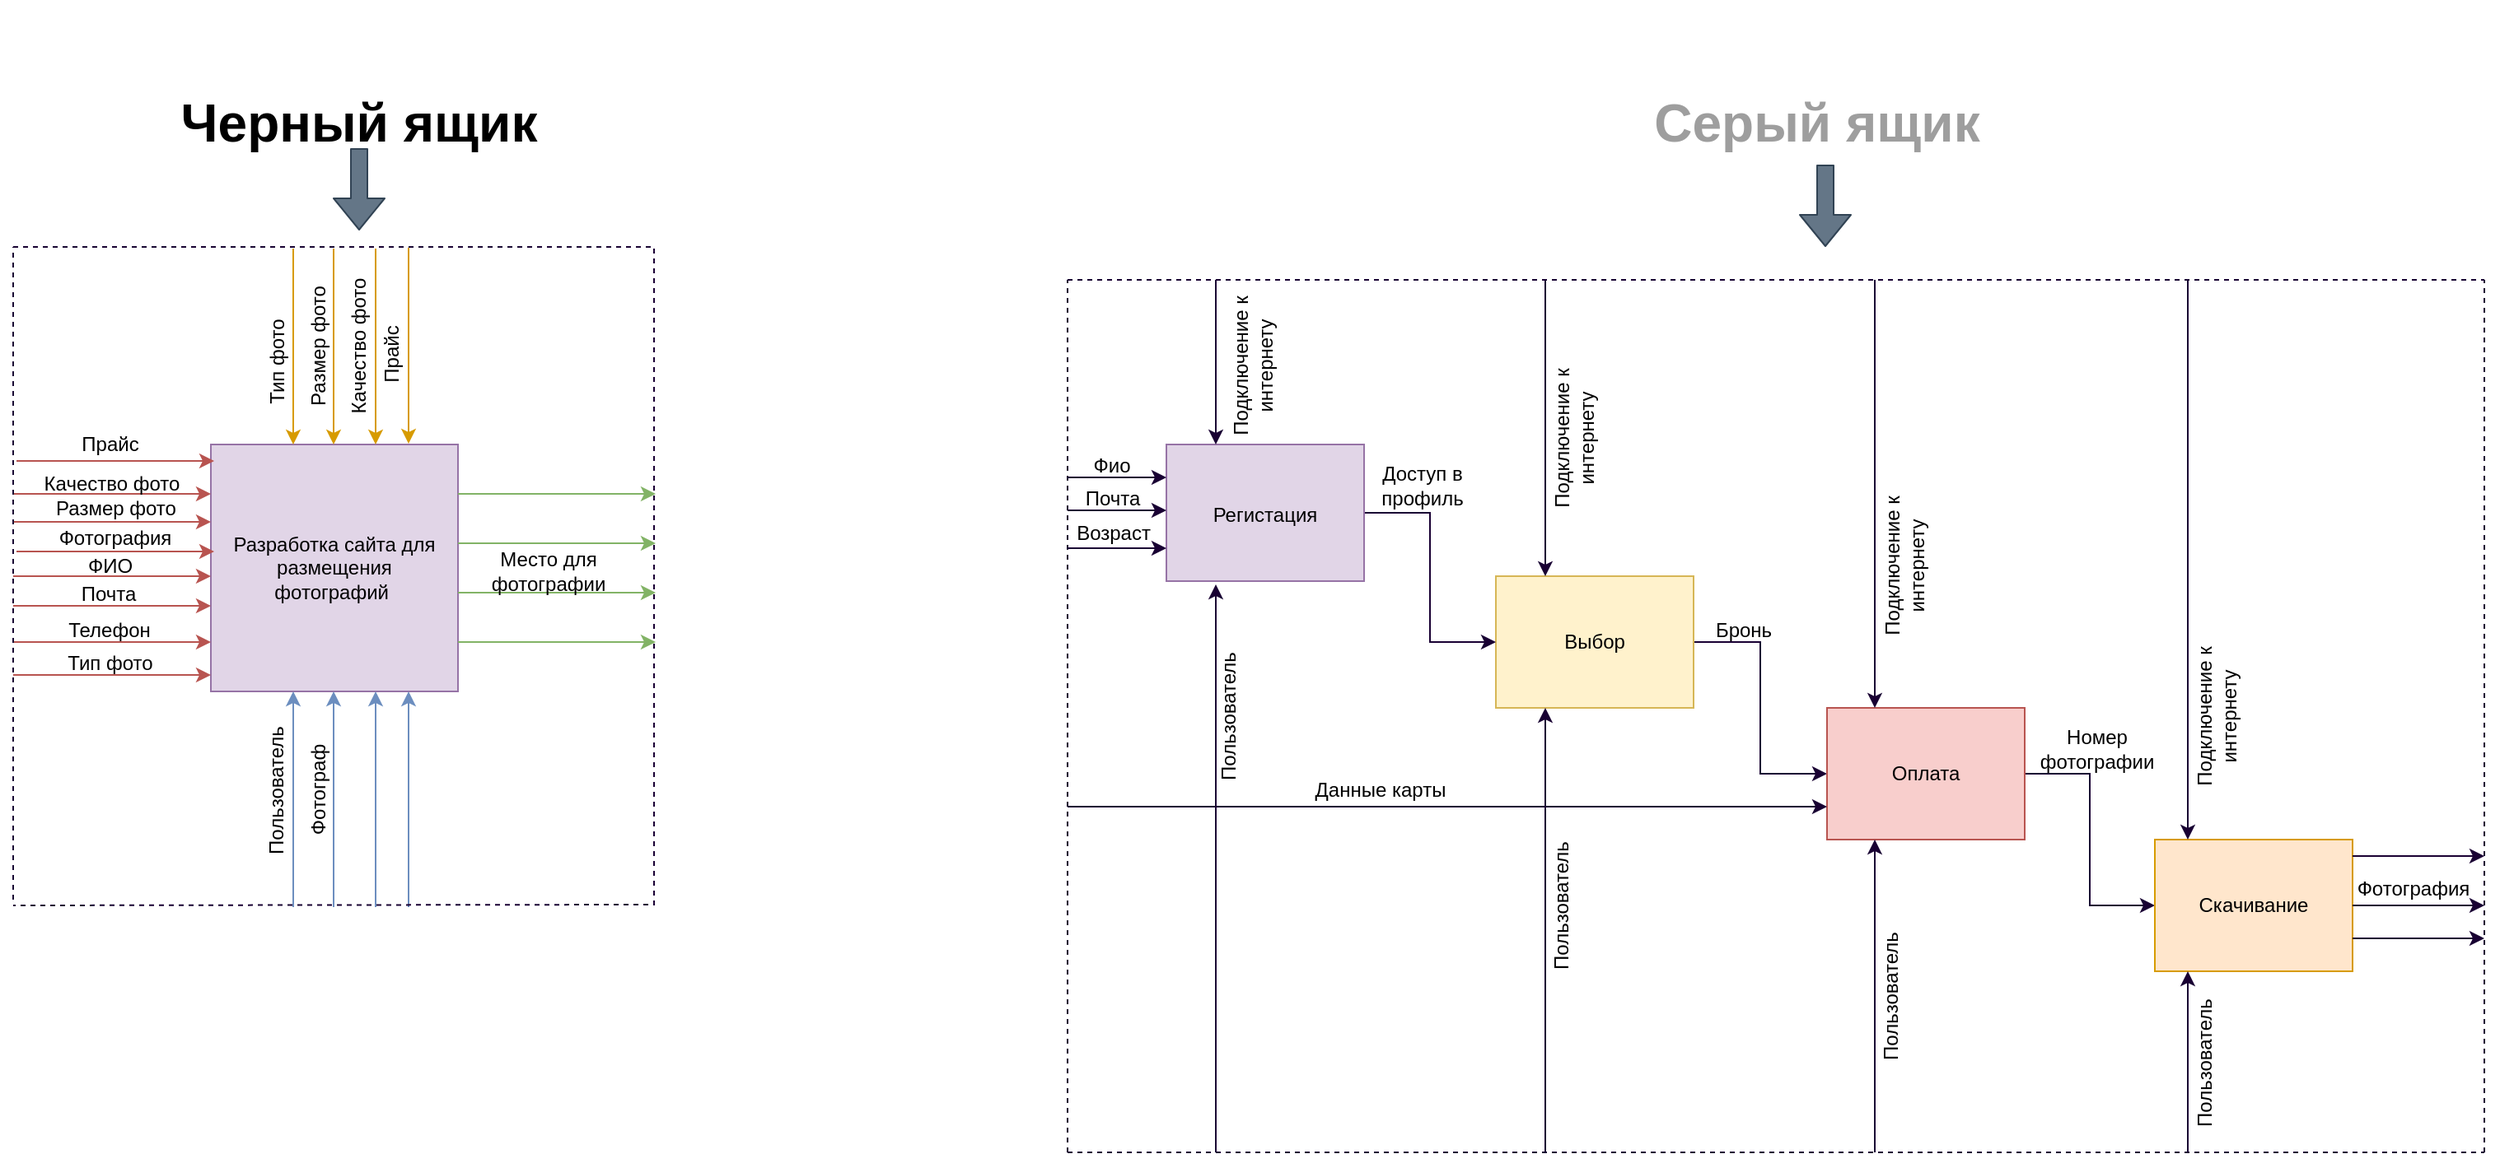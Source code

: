 <mxfile version="13.7.6" type="github">
  <diagram id="p6UrjECbgSdRof4HY0eb" name="Page-1">
    <mxGraphModel dx="2370" dy="2492" grid="1" gridSize="10" guides="1" tooltips="1" connect="1" arrows="1" fold="1" page="1" pageScale="1" pageWidth="827" pageHeight="1169" math="0" shadow="0">
      <root>
        <mxCell id="0" />
        <mxCell id="1" parent="0" />
        <mxCell id="dFT03Ro-pLz-tinxZf4C-1" value="" style="whiteSpace=wrap;html=1;aspect=fixed;fillColor=#e1d5e7;strokeColor=#9673a6;" parent="1" vertex="1">
          <mxGeometry x="260" y="200" width="150" height="150" as="geometry" />
        </mxCell>
        <mxCell id="dFT03Ro-pLz-tinxZf4C-3" value="Разработка сайта для размещения фотографий&amp;nbsp;" style="text;html=1;strokeColor=none;fillColor=none;align=center;verticalAlign=middle;whiteSpace=wrap;rounded=0;" parent="1" vertex="1">
          <mxGeometry x="270" y="240" width="130" height="70" as="geometry" />
        </mxCell>
        <mxCell id="dFT03Ro-pLz-tinxZf4C-4" value="" style="endArrow=classic;html=1;fillColor=#f8cecc;strokeColor=#b85450;" parent="1" edge="1">
          <mxGeometry width="50" height="50" relative="1" as="geometry">
            <mxPoint x="140" y="298" as="sourcePoint" />
            <mxPoint x="260" y="298" as="targetPoint" />
          </mxGeometry>
        </mxCell>
        <mxCell id="dFT03Ro-pLz-tinxZf4C-5" value="" style="endArrow=classic;html=1;fillColor=#f8cecc;strokeColor=#b85450;" parent="1" edge="1">
          <mxGeometry width="50" height="50" relative="1" as="geometry">
            <mxPoint x="140" y="320" as="sourcePoint" />
            <mxPoint x="260" y="320" as="targetPoint" />
          </mxGeometry>
        </mxCell>
        <mxCell id="dFT03Ro-pLz-tinxZf4C-6" value="" style="endArrow=classic;html=1;fillColor=#f8cecc;strokeColor=#b85450;" parent="1" edge="1">
          <mxGeometry width="50" height="50" relative="1" as="geometry">
            <mxPoint x="140" y="280" as="sourcePoint" />
            <mxPoint x="260" y="280" as="targetPoint" />
          </mxGeometry>
        </mxCell>
        <mxCell id="dFT03Ro-pLz-tinxZf4C-7" value="" style="endArrow=classic;html=1;fillColor=#f8cecc;strokeColor=#b85450;" parent="1" edge="1">
          <mxGeometry width="50" height="50" relative="1" as="geometry">
            <mxPoint x="142" y="265" as="sourcePoint" />
            <mxPoint x="262" y="265" as="targetPoint" />
          </mxGeometry>
        </mxCell>
        <mxCell id="dFT03Ro-pLz-tinxZf4C-8" value="" style="endArrow=classic;html=1;fillColor=#d5e8d4;strokeColor=#82b366;" parent="1" edge="1">
          <mxGeometry width="50" height="50" relative="1" as="geometry">
            <mxPoint x="410" y="320" as="sourcePoint" />
            <mxPoint x="530" y="320" as="targetPoint" />
          </mxGeometry>
        </mxCell>
        <mxCell id="dFT03Ro-pLz-tinxZf4C-9" value="" style="endArrow=classic;html=1;fillColor=#d5e8d4;strokeColor=#82b366;" parent="1" edge="1">
          <mxGeometry width="50" height="50" relative="1" as="geometry">
            <mxPoint x="410" y="290" as="sourcePoint" />
            <mxPoint x="530" y="290" as="targetPoint" />
          </mxGeometry>
        </mxCell>
        <mxCell id="dFT03Ro-pLz-tinxZf4C-10" value="" style="endArrow=classic;html=1;fillColor=#d5e8d4;strokeColor=#82b366;" parent="1" edge="1">
          <mxGeometry width="50" height="50" relative="1" as="geometry">
            <mxPoint x="410" y="260" as="sourcePoint" />
            <mxPoint x="530" y="260" as="targetPoint" />
          </mxGeometry>
        </mxCell>
        <mxCell id="dFT03Ro-pLz-tinxZf4C-11" value="" style="endArrow=classic;html=1;fillColor=#d5e8d4;strokeColor=#82b366;" parent="1" edge="1">
          <mxGeometry width="50" height="50" relative="1" as="geometry">
            <mxPoint x="410" y="230" as="sourcePoint" />
            <mxPoint x="530" y="230" as="targetPoint" />
          </mxGeometry>
        </mxCell>
        <mxCell id="dFT03Ro-pLz-tinxZf4C-12" value="" style="endArrow=classic;html=1;fillColor=#ffe6cc;strokeColor=#d79b00;" parent="1" edge="1">
          <mxGeometry width="50" height="50" relative="1" as="geometry">
            <mxPoint x="310" y="81" as="sourcePoint" />
            <mxPoint x="310" y="200" as="targetPoint" />
          </mxGeometry>
        </mxCell>
        <mxCell id="dFT03Ro-pLz-tinxZf4C-13" value="" style="endArrow=classic;html=1;fillColor=#ffe6cc;strokeColor=#d79b00;" parent="1" edge="1">
          <mxGeometry width="50" height="50" relative="1" as="geometry">
            <mxPoint x="334.5" y="81" as="sourcePoint" />
            <mxPoint x="334.5" y="200" as="targetPoint" />
          </mxGeometry>
        </mxCell>
        <mxCell id="dFT03Ro-pLz-tinxZf4C-20" value="" style="endArrow=classic;html=1;fillColor=#dae8fc;strokeColor=#6c8ebf;" parent="1" edge="1">
          <mxGeometry width="50" height="50" relative="1" as="geometry">
            <mxPoint x="310" y="481" as="sourcePoint" />
            <mxPoint x="310" y="350" as="targetPoint" />
          </mxGeometry>
        </mxCell>
        <mxCell id="dFT03Ro-pLz-tinxZf4C-27" value="Тип фото" style="text;html=1;strokeColor=none;fillColor=none;align=center;verticalAlign=middle;whiteSpace=wrap;rounded=0;rotation=-90;" parent="1" vertex="1">
          <mxGeometry x="260" y="130" width="80" height="39" as="geometry" />
        </mxCell>
        <mxCell id="dFT03Ro-pLz-tinxZf4C-29" value="Размер фото" style="text;html=1;strokeColor=none;fillColor=none;align=center;verticalAlign=middle;whiteSpace=wrap;rounded=0;rotation=-90;" parent="1" vertex="1">
          <mxGeometry x="280" y="125" width="91" height="30" as="geometry" />
        </mxCell>
        <mxCell id="dFT03Ro-pLz-tinxZf4C-30" value="Фотография" style="text;html=1;strokeColor=none;fillColor=none;align=center;verticalAlign=middle;whiteSpace=wrap;rounded=0;" parent="1" vertex="1">
          <mxGeometry x="182" y="247" width="40" height="20" as="geometry" />
        </mxCell>
        <mxCell id="dFT03Ro-pLz-tinxZf4C-31" value="ФИО" style="text;html=1;strokeColor=none;fillColor=none;align=center;verticalAlign=middle;whiteSpace=wrap;rounded=0;" parent="1" vertex="1">
          <mxGeometry x="163.5" y="264" width="70" height="19" as="geometry" />
        </mxCell>
        <mxCell id="dFT03Ro-pLz-tinxZf4C-32" value="Качество фото" style="text;html=1;strokeColor=none;fillColor=none;align=center;verticalAlign=middle;whiteSpace=wrap;rounded=0;rotation=-90;" parent="1" vertex="1">
          <mxGeometry x="300" y="125" width="100" height="30" as="geometry" />
        </mxCell>
        <mxCell id="dFT03Ro-pLz-tinxZf4C-33" value="" style="endArrow=classic;html=1;fillColor=#ffe6cc;strokeColor=#d79b00;" parent="1" edge="1">
          <mxGeometry width="50" height="50" relative="1" as="geometry">
            <mxPoint x="360" y="81" as="sourcePoint" />
            <mxPoint x="360" y="200" as="targetPoint" />
          </mxGeometry>
        </mxCell>
        <mxCell id="aUMwL7hk3GGmmnr9Cz9R-1" value="Место для фотографии" style="text;html=1;strokeColor=none;fillColor=none;align=center;verticalAlign=middle;whiteSpace=wrap;rounded=0;" parent="1" vertex="1">
          <mxGeometry x="400" y="266" width="130" height="21" as="geometry" />
        </mxCell>
        <mxCell id="aUMwL7hk3GGmmnr9Cz9R-2" value="Почта" style="text;html=1;strokeColor=none;fillColor=none;align=center;verticalAlign=middle;whiteSpace=wrap;rounded=0;" parent="1" vertex="1">
          <mxGeometry x="175" y="267" width="46" height="47" as="geometry" />
        </mxCell>
        <mxCell id="aUMwL7hk3GGmmnr9Cz9R-9" value="Прайс" style="text;html=1;strokeColor=none;fillColor=none;align=center;verticalAlign=middle;whiteSpace=wrap;rounded=0;rotation=-90;" parent="1" vertex="1">
          <mxGeometry x="350" y="135" width="40" height="20" as="geometry" />
        </mxCell>
        <mxCell id="aUMwL7hk3GGmmnr9Cz9R-11" value="" style="endArrow=classic;html=1;fillColor=#ffe6cc;strokeColor=#d79b00;" parent="1" edge="1">
          <mxGeometry width="50" height="50" relative="1" as="geometry">
            <mxPoint x="380" y="80.5" as="sourcePoint" />
            <mxPoint x="380" y="199.5" as="targetPoint" />
          </mxGeometry>
        </mxCell>
        <mxCell id="aUMwL7hk3GGmmnr9Cz9R-18" value="Телефон" style="text;html=1;strokeColor=none;fillColor=none;align=center;verticalAlign=middle;whiteSpace=wrap;rounded=0;" parent="1" vertex="1">
          <mxGeometry x="175" y="298" width="47" height="29" as="geometry" />
        </mxCell>
        <mxCell id="aUMwL7hk3GGmmnr9Cz9R-19" value="" style="endArrow=classic;html=1;fillColor=#dae8fc;strokeColor=#6c8ebf;" parent="1" edge="1">
          <mxGeometry width="50" height="50" relative="1" as="geometry">
            <mxPoint x="334.5" y="481" as="sourcePoint" />
            <mxPoint x="334.5" y="350" as="targetPoint" />
          </mxGeometry>
        </mxCell>
        <mxCell id="aUMwL7hk3GGmmnr9Cz9R-20" value="" style="endArrow=classic;html=1;fillColor=#dae8fc;strokeColor=#6c8ebf;" parent="1" edge="1">
          <mxGeometry width="50" height="50" relative="1" as="geometry">
            <mxPoint x="360" y="481" as="sourcePoint" />
            <mxPoint x="360" y="350" as="targetPoint" />
          </mxGeometry>
        </mxCell>
        <mxCell id="aUMwL7hk3GGmmnr9Cz9R-21" value="" style="endArrow=classic;html=1;fillColor=#dae8fc;strokeColor=#6c8ebf;" parent="1" edge="1">
          <mxGeometry width="50" height="50" relative="1" as="geometry">
            <mxPoint x="380" y="481" as="sourcePoint" />
            <mxPoint x="380" y="350" as="targetPoint" />
          </mxGeometry>
        </mxCell>
        <mxCell id="aUMwL7hk3GGmmnr9Cz9R-23" value="Пользователь" style="text;html=1;strokeColor=none;fillColor=none;align=center;verticalAlign=middle;whiteSpace=wrap;rounded=0;rotation=-90;" parent="1" vertex="1">
          <mxGeometry x="240" y="400" width="120" height="20" as="geometry" />
        </mxCell>
        <mxCell id="aUMwL7hk3GGmmnr9Cz9R-24" value="Фотограф" style="text;html=1;strokeColor=none;fillColor=none;align=center;verticalAlign=middle;whiteSpace=wrap;rounded=0;rotation=-90;" parent="1" vertex="1">
          <mxGeometry x="247.5" y="400" width="156" height="20" as="geometry" />
        </mxCell>
        <mxCell id="aUMwL7hk3GGmmnr9Cz9R-25" value="" style="endArrow=classic;html=1;fillColor=#f8cecc;strokeColor=#b85450;" parent="1" edge="1">
          <mxGeometry width="50" height="50" relative="1" as="geometry">
            <mxPoint x="140" y="340" as="sourcePoint" />
            <mxPoint x="260" y="340" as="targetPoint" />
          </mxGeometry>
        </mxCell>
        <mxCell id="aUMwL7hk3GGmmnr9Cz9R-26" value="Тип фото" style="text;html=1;strokeColor=none;fillColor=none;align=center;verticalAlign=middle;whiteSpace=wrap;rounded=0;rotation=0;" parent="1" vertex="1">
          <mxGeometry x="158.5" y="310" width="80" height="46" as="geometry" />
        </mxCell>
        <mxCell id="aUMwL7hk3GGmmnr9Cz9R-28" value="" style="endArrow=classic;html=1;fillColor=#f8cecc;strokeColor=#b85450;" parent="1" edge="1">
          <mxGeometry width="50" height="50" relative="1" as="geometry">
            <mxPoint x="142" y="210" as="sourcePoint" />
            <mxPoint x="262" y="210" as="targetPoint" />
          </mxGeometry>
        </mxCell>
        <mxCell id="aUMwL7hk3GGmmnr9Cz9R-29" value="" style="endArrow=classic;html=1;fillColor=#f8cecc;strokeColor=#b85450;" parent="1" edge="1">
          <mxGeometry width="50" height="50" relative="1" as="geometry">
            <mxPoint x="140" y="247" as="sourcePoint" />
            <mxPoint x="260" y="247" as="targetPoint" />
          </mxGeometry>
        </mxCell>
        <mxCell id="aUMwL7hk3GGmmnr9Cz9R-30" value="Размер фото" style="text;html=1;strokeColor=none;fillColor=none;align=center;verticalAlign=middle;whiteSpace=wrap;rounded=0;rotation=0;" parent="1" vertex="1">
          <mxGeometry x="156.5" y="230" width="91" height="18" as="geometry" />
        </mxCell>
        <mxCell id="aUMwL7hk3GGmmnr9Cz9R-31" value="" style="endArrow=classic;html=1;fillColor=#f8cecc;strokeColor=#b85450;" parent="1" edge="1">
          <mxGeometry width="50" height="50" relative="1" as="geometry">
            <mxPoint x="140" y="230" as="sourcePoint" />
            <mxPoint x="260" y="230" as="targetPoint" />
          </mxGeometry>
        </mxCell>
        <mxCell id="aUMwL7hk3GGmmnr9Cz9R-32" value="Качество фото" style="text;html=1;strokeColor=none;fillColor=none;align=center;verticalAlign=middle;whiteSpace=wrap;rounded=0;rotation=0;" parent="1" vertex="1">
          <mxGeometry x="148.5" y="210" width="102" height="27" as="geometry" />
        </mxCell>
        <mxCell id="aUMwL7hk3GGmmnr9Cz9R-33" value="Прайс" style="text;html=1;strokeColor=none;fillColor=none;align=center;verticalAlign=middle;whiteSpace=wrap;rounded=0;rotation=0;" parent="1" vertex="1">
          <mxGeometry x="178.5" y="190" width="40" height="20" as="geometry" />
        </mxCell>
        <mxCell id="dPdgdIDJKfHk3a8-XdrI-1" value="&lt;b&gt;&lt;font style=&quot;font-size: 32px&quot;&gt;Черный ящик&lt;/font&gt;&lt;/b&gt;" style="text;html=1;strokeColor=none;fillColor=none;align=center;verticalAlign=middle;whiteSpace=wrap;rounded=0;" parent="1" vertex="1">
          <mxGeometry x="205" y="-70" width="290" height="150" as="geometry" />
        </mxCell>
        <mxCell id="dPdgdIDJKfHk3a8-XdrI-3" value="" style="shape=flexArrow;endArrow=classic;html=1;strokeColor=#314354;fillColor=#647687;" parent="1" edge="1">
          <mxGeometry width="50" height="50" relative="1" as="geometry">
            <mxPoint x="350" y="20" as="sourcePoint" />
            <mxPoint x="350" y="70" as="targetPoint" />
          </mxGeometry>
        </mxCell>
        <mxCell id="dPdgdIDJKfHk3a8-XdrI-5" value="&lt;b&gt;&lt;font style=&quot;font-size: 32px&quot; color=&quot;#9e9e9e&quot;&gt;Серый ящик&lt;/font&gt;&lt;/b&gt;" style="text;html=1;strokeColor=none;fillColor=none;align=center;verticalAlign=middle;whiteSpace=wrap;rounded=0;" parent="1" vertex="1">
          <mxGeometry x="1090" y="-70" width="290" height="150" as="geometry" />
        </mxCell>
        <mxCell id="dPdgdIDJKfHk3a8-XdrI-6" value="" style="shape=flexArrow;endArrow=classic;html=1;strokeColor=#314354;fillColor=#647687;" parent="1" edge="1">
          <mxGeometry width="50" height="50" relative="1" as="geometry">
            <mxPoint x="1240" y="30" as="sourcePoint" />
            <mxPoint x="1240" y="80" as="targetPoint" />
          </mxGeometry>
        </mxCell>
        <mxCell id="dPdgdIDJKfHk3a8-XdrI-29" style="edgeStyle=orthogonalEdgeStyle;rounded=0;orthogonalLoop=1;jettySize=auto;html=1;exitX=1;exitY=0.5;exitDx=0;exitDy=0;entryX=0;entryY=0.5;entryDx=0;entryDy=0;strokeColor=#190033;" parent="1" source="dPdgdIDJKfHk3a8-XdrI-11" target="dPdgdIDJKfHk3a8-XdrI-12" edge="1">
          <mxGeometry relative="1" as="geometry" />
        </mxCell>
        <mxCell id="dPdgdIDJKfHk3a8-XdrI-11" value="" style="rounded=0;whiteSpace=wrap;html=1;fillColor=#fff2cc;strokeColor=#d6b656;" parent="1" vertex="1">
          <mxGeometry x="1040" y="280" width="120" height="80" as="geometry" />
        </mxCell>
        <mxCell id="dPdgdIDJKfHk3a8-XdrI-30" style="edgeStyle=orthogonalEdgeStyle;rounded=0;orthogonalLoop=1;jettySize=auto;html=1;exitX=1;exitY=0.5;exitDx=0;exitDy=0;entryX=0;entryY=0.5;entryDx=0;entryDy=0;strokeColor=#190033;" parent="1" source="dPdgdIDJKfHk3a8-XdrI-12" target="dPdgdIDJKfHk3a8-XdrI-19" edge="1">
          <mxGeometry relative="1" as="geometry" />
        </mxCell>
        <mxCell id="dPdgdIDJKfHk3a8-XdrI-12" value="" style="rounded=0;whiteSpace=wrap;html=1;fillColor=#f8cecc;strokeColor=#b85450;" parent="1" vertex="1">
          <mxGeometry x="1241" y="360" width="120" height="80" as="geometry" />
        </mxCell>
        <mxCell id="dPdgdIDJKfHk3a8-XdrI-28" style="edgeStyle=orthogonalEdgeStyle;rounded=0;orthogonalLoop=1;jettySize=auto;html=1;exitX=1;exitY=0.5;exitDx=0;exitDy=0;entryX=0;entryY=0.5;entryDx=0;entryDy=0;strokeColor=#190033;" parent="1" source="dPdgdIDJKfHk3a8-XdrI-13" target="dPdgdIDJKfHk3a8-XdrI-11" edge="1">
          <mxGeometry relative="1" as="geometry" />
        </mxCell>
        <mxCell id="dPdgdIDJKfHk3a8-XdrI-13" value="" style="rounded=0;whiteSpace=wrap;html=1;fillColor=#e1d5e7;strokeColor=#9673a6;" parent="1" vertex="1">
          <mxGeometry x="840" y="200" width="120" height="83" as="geometry" />
        </mxCell>
        <mxCell id="dPdgdIDJKfHk3a8-XdrI-16" value="Регистация" style="text;html=1;strokeColor=none;fillColor=none;align=center;verticalAlign=middle;whiteSpace=wrap;rounded=0;" parent="1" vertex="1">
          <mxGeometry x="880" y="233" width="40" height="20" as="geometry" />
        </mxCell>
        <mxCell id="dPdgdIDJKfHk3a8-XdrI-17" value="Выбор" style="text;html=1;strokeColor=none;fillColor=none;align=center;verticalAlign=middle;whiteSpace=wrap;rounded=0;" parent="1" vertex="1">
          <mxGeometry x="1080" y="310" width="40" height="20" as="geometry" />
        </mxCell>
        <mxCell id="dPdgdIDJKfHk3a8-XdrI-18" value="Оплата" style="text;html=1;strokeColor=none;fillColor=none;align=center;verticalAlign=middle;whiteSpace=wrap;rounded=0;" parent="1" vertex="1">
          <mxGeometry x="1281" y="390" width="40" height="20" as="geometry" />
        </mxCell>
        <mxCell id="dPdgdIDJKfHk3a8-XdrI-19" value="" style="rounded=0;whiteSpace=wrap;html=1;fillColor=#ffe6cc;strokeColor=#d79b00;" parent="1" vertex="1">
          <mxGeometry x="1440" y="440" width="120" height="80" as="geometry" />
        </mxCell>
        <mxCell id="dPdgdIDJKfHk3a8-XdrI-20" value="Скачивание" style="text;html=1;strokeColor=none;fillColor=none;align=center;verticalAlign=middle;whiteSpace=wrap;rounded=0;" parent="1" vertex="1">
          <mxGeometry x="1480" y="470" width="40" height="20" as="geometry" />
        </mxCell>
        <mxCell id="dPdgdIDJKfHk3a8-XdrI-21" value="" style="endArrow=none;dashed=1;html=1;strokeColor=#190033;" parent="1" edge="1">
          <mxGeometry width="50" height="50" relative="1" as="geometry">
            <mxPoint x="529" y="480" as="sourcePoint" />
            <mxPoint x="529" y="80" as="targetPoint" />
          </mxGeometry>
        </mxCell>
        <mxCell id="dPdgdIDJKfHk3a8-XdrI-22" value="" style="endArrow=none;dashed=1;html=1;strokeColor=#190033;" parent="1" edge="1">
          <mxGeometry width="50" height="50" relative="1" as="geometry">
            <mxPoint x="140" y="80" as="sourcePoint" />
            <mxPoint x="530" y="80" as="targetPoint" />
          </mxGeometry>
        </mxCell>
        <mxCell id="dPdgdIDJKfHk3a8-XdrI-23" value="" style="endArrow=none;dashed=1;html=1;strokeColor=#190033;" parent="1" edge="1">
          <mxGeometry width="50" height="50" relative="1" as="geometry">
            <mxPoint x="140" y="476.5" as="sourcePoint" />
            <mxPoint x="140" y="80" as="targetPoint" />
          </mxGeometry>
        </mxCell>
        <mxCell id="dPdgdIDJKfHk3a8-XdrI-24" value="" style="endArrow=none;dashed=1;html=1;strokeColor=#190033;" parent="1" edge="1">
          <mxGeometry width="50" height="50" relative="1" as="geometry">
            <mxPoint x="525.5" y="479.5" as="sourcePoint" />
            <mxPoint x="140" y="480" as="targetPoint" />
          </mxGeometry>
        </mxCell>
        <mxCell id="dPdgdIDJKfHk3a8-XdrI-25" value="" style="endArrow=classic;html=1;strokeColor=#190033;" parent="1" edge="1">
          <mxGeometry width="50" height="50" relative="1" as="geometry">
            <mxPoint x="780" y="220" as="sourcePoint" />
            <mxPoint x="840" y="220" as="targetPoint" />
          </mxGeometry>
        </mxCell>
        <mxCell id="dPdgdIDJKfHk3a8-XdrI-26" value="" style="endArrow=classic;html=1;strokeColor=#190033;" parent="1" edge="1">
          <mxGeometry width="50" height="50" relative="1" as="geometry">
            <mxPoint x="780" y="240" as="sourcePoint" />
            <mxPoint x="840" y="240" as="targetPoint" />
          </mxGeometry>
        </mxCell>
        <mxCell id="dPdgdIDJKfHk3a8-XdrI-27" value="" style="endArrow=classic;html=1;strokeColor=#190033;" parent="1" edge="1">
          <mxGeometry width="50" height="50" relative="1" as="geometry">
            <mxPoint x="780" y="263" as="sourcePoint" />
            <mxPoint x="840" y="263" as="targetPoint" />
          </mxGeometry>
        </mxCell>
        <mxCell id="dPdgdIDJKfHk3a8-XdrI-31" value="" style="endArrow=classic;html=1;strokeColor=#190033;" parent="1" edge="1">
          <mxGeometry width="50" height="50" relative="1" as="geometry">
            <mxPoint x="1560" y="450" as="sourcePoint" />
            <mxPoint x="1640" y="450" as="targetPoint" />
          </mxGeometry>
        </mxCell>
        <mxCell id="dPdgdIDJKfHk3a8-XdrI-32" value="" style="endArrow=classic;html=1;strokeColor=#190033;exitX=1;exitY=0.5;exitDx=0;exitDy=0;" parent="1" source="dPdgdIDJKfHk3a8-XdrI-19" edge="1">
          <mxGeometry width="50" height="50" relative="1" as="geometry">
            <mxPoint x="1590" y="479.5" as="sourcePoint" />
            <mxPoint x="1640" y="480" as="targetPoint" />
          </mxGeometry>
        </mxCell>
        <mxCell id="dPdgdIDJKfHk3a8-XdrI-33" value="" style="endArrow=classic;html=1;strokeColor=#190033;exitX=1;exitY=0.75;exitDx=0;exitDy=0;" parent="1" source="dPdgdIDJKfHk3a8-XdrI-19" edge="1">
          <mxGeometry width="50" height="50" relative="1" as="geometry">
            <mxPoint x="1594" y="500" as="sourcePoint" />
            <mxPoint x="1640" y="500" as="targetPoint" />
          </mxGeometry>
        </mxCell>
        <mxCell id="dPdgdIDJKfHk3a8-XdrI-34" value="" style="endArrow=classic;html=1;strokeColor=#190033;" parent="1" edge="1">
          <mxGeometry width="50" height="50" relative="1" as="geometry">
            <mxPoint x="780" y="420" as="sourcePoint" />
            <mxPoint x="1241" y="420" as="targetPoint" />
          </mxGeometry>
        </mxCell>
        <mxCell id="dPdgdIDJKfHk3a8-XdrI-35" value="" style="endArrow=classic;html=1;strokeColor=#190033;" parent="1" edge="1">
          <mxGeometry width="50" height="50" relative="1" as="geometry">
            <mxPoint x="870" y="630" as="sourcePoint" />
            <mxPoint x="870" y="285" as="targetPoint" />
          </mxGeometry>
        </mxCell>
        <mxCell id="dPdgdIDJKfHk3a8-XdrI-36" value="" style="endArrow=classic;html=1;strokeColor=#190033;" parent="1" edge="1">
          <mxGeometry width="50" height="50" relative="1" as="geometry">
            <mxPoint x="1070" y="630" as="sourcePoint" />
            <mxPoint x="1070" y="360" as="targetPoint" />
          </mxGeometry>
        </mxCell>
        <mxCell id="dPdgdIDJKfHk3a8-XdrI-37" value="" style="endArrow=classic;html=1;strokeColor=#190033;" parent="1" edge="1">
          <mxGeometry width="50" height="50" relative="1" as="geometry">
            <mxPoint x="1270" y="630" as="sourcePoint" />
            <mxPoint x="1270" y="440" as="targetPoint" />
          </mxGeometry>
        </mxCell>
        <mxCell id="dPdgdIDJKfHk3a8-XdrI-38" value="" style="endArrow=classic;html=1;strokeColor=#190033;" parent="1" edge="1">
          <mxGeometry width="50" height="50" relative="1" as="geometry">
            <mxPoint x="1460" y="630" as="sourcePoint" />
            <mxPoint x="1460" y="520" as="targetPoint" />
          </mxGeometry>
        </mxCell>
        <mxCell id="dPdgdIDJKfHk3a8-XdrI-40" value="" style="endArrow=classic;html=1;strokeColor=#190033;" parent="1" edge="1">
          <mxGeometry width="50" height="50" relative="1" as="geometry">
            <mxPoint x="1070" y="100" as="sourcePoint" />
            <mxPoint x="1070" y="280" as="targetPoint" />
          </mxGeometry>
        </mxCell>
        <mxCell id="dPdgdIDJKfHk3a8-XdrI-41" value="" style="endArrow=classic;html=1;strokeColor=#190033;" parent="1" edge="1">
          <mxGeometry width="50" height="50" relative="1" as="geometry">
            <mxPoint x="1270" y="100" as="sourcePoint" />
            <mxPoint x="1270" y="360" as="targetPoint" />
          </mxGeometry>
        </mxCell>
        <mxCell id="dPdgdIDJKfHk3a8-XdrI-42" value="" style="endArrow=classic;html=1;strokeColor=#190033;" parent="1" edge="1">
          <mxGeometry width="50" height="50" relative="1" as="geometry">
            <mxPoint x="1460" y="100" as="sourcePoint" />
            <mxPoint x="1460" y="440" as="targetPoint" />
          </mxGeometry>
        </mxCell>
        <mxCell id="dPdgdIDJKfHk3a8-XdrI-43" value="" style="endArrow=classic;html=1;strokeColor=#190033;" parent="1" edge="1">
          <mxGeometry width="50" height="50" relative="1" as="geometry">
            <mxPoint x="870" y="100" as="sourcePoint" />
            <mxPoint x="870" y="200" as="targetPoint" />
          </mxGeometry>
        </mxCell>
        <mxCell id="dPdgdIDJKfHk3a8-XdrI-44" value="Фио" style="text;html=1;strokeColor=none;fillColor=none;align=center;verticalAlign=middle;whiteSpace=wrap;rounded=0;" parent="1" vertex="1">
          <mxGeometry x="787" y="200" width="40" height="25" as="geometry" />
        </mxCell>
        <mxCell id="dPdgdIDJKfHk3a8-XdrI-45" value="Почта" style="text;html=1;strokeColor=none;fillColor=none;align=center;verticalAlign=middle;whiteSpace=wrap;rounded=0;" parent="1" vertex="1">
          <mxGeometry x="787" y="225" width="41" height="16" as="geometry" />
        </mxCell>
        <mxCell id="dPdgdIDJKfHk3a8-XdrI-46" value="Возраст" style="text;html=1;strokeColor=none;fillColor=none;align=center;verticalAlign=middle;whiteSpace=wrap;rounded=0;" parent="1" vertex="1">
          <mxGeometry x="788" y="244" width="40" height="20" as="geometry" />
        </mxCell>
        <mxCell id="dPdgdIDJKfHk3a8-XdrI-47" value="Пользователь" style="text;html=1;strokeColor=none;fillColor=none;align=center;verticalAlign=middle;whiteSpace=wrap;rounded=0;rotation=-90;" parent="1" vertex="1">
          <mxGeometry x="828" y="350" width="100" height="30" as="geometry" />
        </mxCell>
        <mxCell id="dPdgdIDJKfHk3a8-XdrI-48" value="Пользователь" style="text;html=1;strokeColor=none;fillColor=none;align=center;verticalAlign=middle;whiteSpace=wrap;rounded=0;rotation=-90;" parent="1" vertex="1">
          <mxGeometry x="1030" y="465" width="100" height="30" as="geometry" />
        </mxCell>
        <mxCell id="dPdgdIDJKfHk3a8-XdrI-49" value="Пользователь" style="text;html=1;strokeColor=none;fillColor=none;align=center;verticalAlign=middle;whiteSpace=wrap;rounded=0;rotation=-90;" parent="1" vertex="1">
          <mxGeometry x="1230" y="520" width="100" height="30" as="geometry" />
        </mxCell>
        <mxCell id="dPdgdIDJKfHk3a8-XdrI-50" value="Пользователь" style="text;html=1;strokeColor=none;fillColor=none;align=center;verticalAlign=middle;whiteSpace=wrap;rounded=0;rotation=-90;" parent="1" vertex="1">
          <mxGeometry x="1420" y="570" width="100" height="11" as="geometry" />
        </mxCell>
        <mxCell id="dPdgdIDJKfHk3a8-XdrI-51" value="Доступ в профиль" style="text;html=1;strokeColor=none;fillColor=none;align=center;verticalAlign=middle;whiteSpace=wrap;rounded=0;" parent="1" vertex="1">
          <mxGeometry x="950" y="213" width="91" height="24" as="geometry" />
        </mxCell>
        <mxCell id="dPdgdIDJKfHk3a8-XdrI-52" value="Данные карты" style="text;html=1;strokeColor=none;fillColor=none;align=center;verticalAlign=middle;whiteSpace=wrap;rounded=0;" parent="1" vertex="1">
          <mxGeometry x="920" y="400" width="100" height="20" as="geometry" />
        </mxCell>
        <mxCell id="dPdgdIDJKfHk3a8-XdrI-53" value="Номер фотографии" style="text;html=1;strokeColor=none;fillColor=none;align=center;verticalAlign=middle;whiteSpace=wrap;rounded=0;" parent="1" vertex="1">
          <mxGeometry x="1380" y="380" width="50" height="10" as="geometry" />
        </mxCell>
        <mxCell id="dPdgdIDJKfHk3a8-XdrI-54" value="Фотография" style="text;html=1;strokeColor=none;fillColor=none;align=center;verticalAlign=middle;whiteSpace=wrap;rounded=0;" parent="1" vertex="1">
          <mxGeometry x="1570" y="460" width="54" height="20" as="geometry" />
        </mxCell>
        <mxCell id="dPdgdIDJKfHk3a8-XdrI-60" value="" style="endArrow=none;dashed=1;html=1;strokeColor=#190033;" parent="1" edge="1">
          <mxGeometry width="50" height="50" relative="1" as="geometry">
            <mxPoint x="780" y="630" as="sourcePoint" />
            <mxPoint x="780" y="100" as="targetPoint" />
          </mxGeometry>
        </mxCell>
        <mxCell id="dPdgdIDJKfHk3a8-XdrI-61" value="" style="endArrow=none;dashed=1;html=1;strokeColor=#190033;" parent="1" edge="1">
          <mxGeometry width="50" height="50" relative="1" as="geometry">
            <mxPoint x="780" y="630" as="sourcePoint" />
            <mxPoint x="1640" y="630" as="targetPoint" />
          </mxGeometry>
        </mxCell>
        <mxCell id="dPdgdIDJKfHk3a8-XdrI-62" value="" style="endArrow=none;dashed=1;html=1;strokeColor=#190033;" parent="1" edge="1">
          <mxGeometry width="50" height="50" relative="1" as="geometry">
            <mxPoint x="1640" y="630" as="sourcePoint" />
            <mxPoint x="1640" y="100" as="targetPoint" />
          </mxGeometry>
        </mxCell>
        <mxCell id="dPdgdIDJKfHk3a8-XdrI-63" value="" style="endArrow=none;dashed=1;html=1;strokeColor=#190033;" parent="1" edge="1">
          <mxGeometry width="50" height="50" relative="1" as="geometry">
            <mxPoint x="780" y="100" as="sourcePoint" />
            <mxPoint x="1640" y="100" as="targetPoint" />
          </mxGeometry>
        </mxCell>
        <mxCell id="dPdgdIDJKfHk3a8-XdrI-64" value="Бронь" style="text;html=1;strokeColor=none;fillColor=none;align=center;verticalAlign=middle;whiteSpace=wrap;rounded=0;" parent="1" vertex="1">
          <mxGeometry x="1180" y="302.5" width="21" height="20" as="geometry" />
        </mxCell>
        <mxCell id="dPdgdIDJKfHk3a8-XdrI-66" value="Подключение к интернету" style="text;html=1;strokeColor=none;fillColor=none;align=center;verticalAlign=middle;whiteSpace=wrap;rounded=0;rotation=-90;" parent="1" vertex="1">
          <mxGeometry x="1420" y="348" width="115" height="34" as="geometry" />
        </mxCell>
        <mxCell id="dPdgdIDJKfHk3a8-XdrI-67" value="Подключение к интернету" style="text;html=1;strokeColor=none;fillColor=none;align=center;verticalAlign=middle;whiteSpace=wrap;rounded=0;rotation=-90;" parent="1" vertex="1">
          <mxGeometry x="1230" y="256.5" width="115" height="34" as="geometry" />
        </mxCell>
        <mxCell id="dPdgdIDJKfHk3a8-XdrI-68" value="Подключение к интернету" style="text;html=1;strokeColor=none;fillColor=none;align=center;verticalAlign=middle;whiteSpace=wrap;rounded=0;rotation=-90;" parent="1" vertex="1">
          <mxGeometry x="1030" y="179" width="115" height="34" as="geometry" />
        </mxCell>
        <mxCell id="dPdgdIDJKfHk3a8-XdrI-69" value="Подключение к интернету" style="text;html=1;strokeColor=none;fillColor=none;align=center;verticalAlign=middle;whiteSpace=wrap;rounded=0;rotation=-90;" parent="1" vertex="1">
          <mxGeometry x="835" y="135" width="115" height="34" as="geometry" />
        </mxCell>
      </root>
    </mxGraphModel>
  </diagram>
</mxfile>
